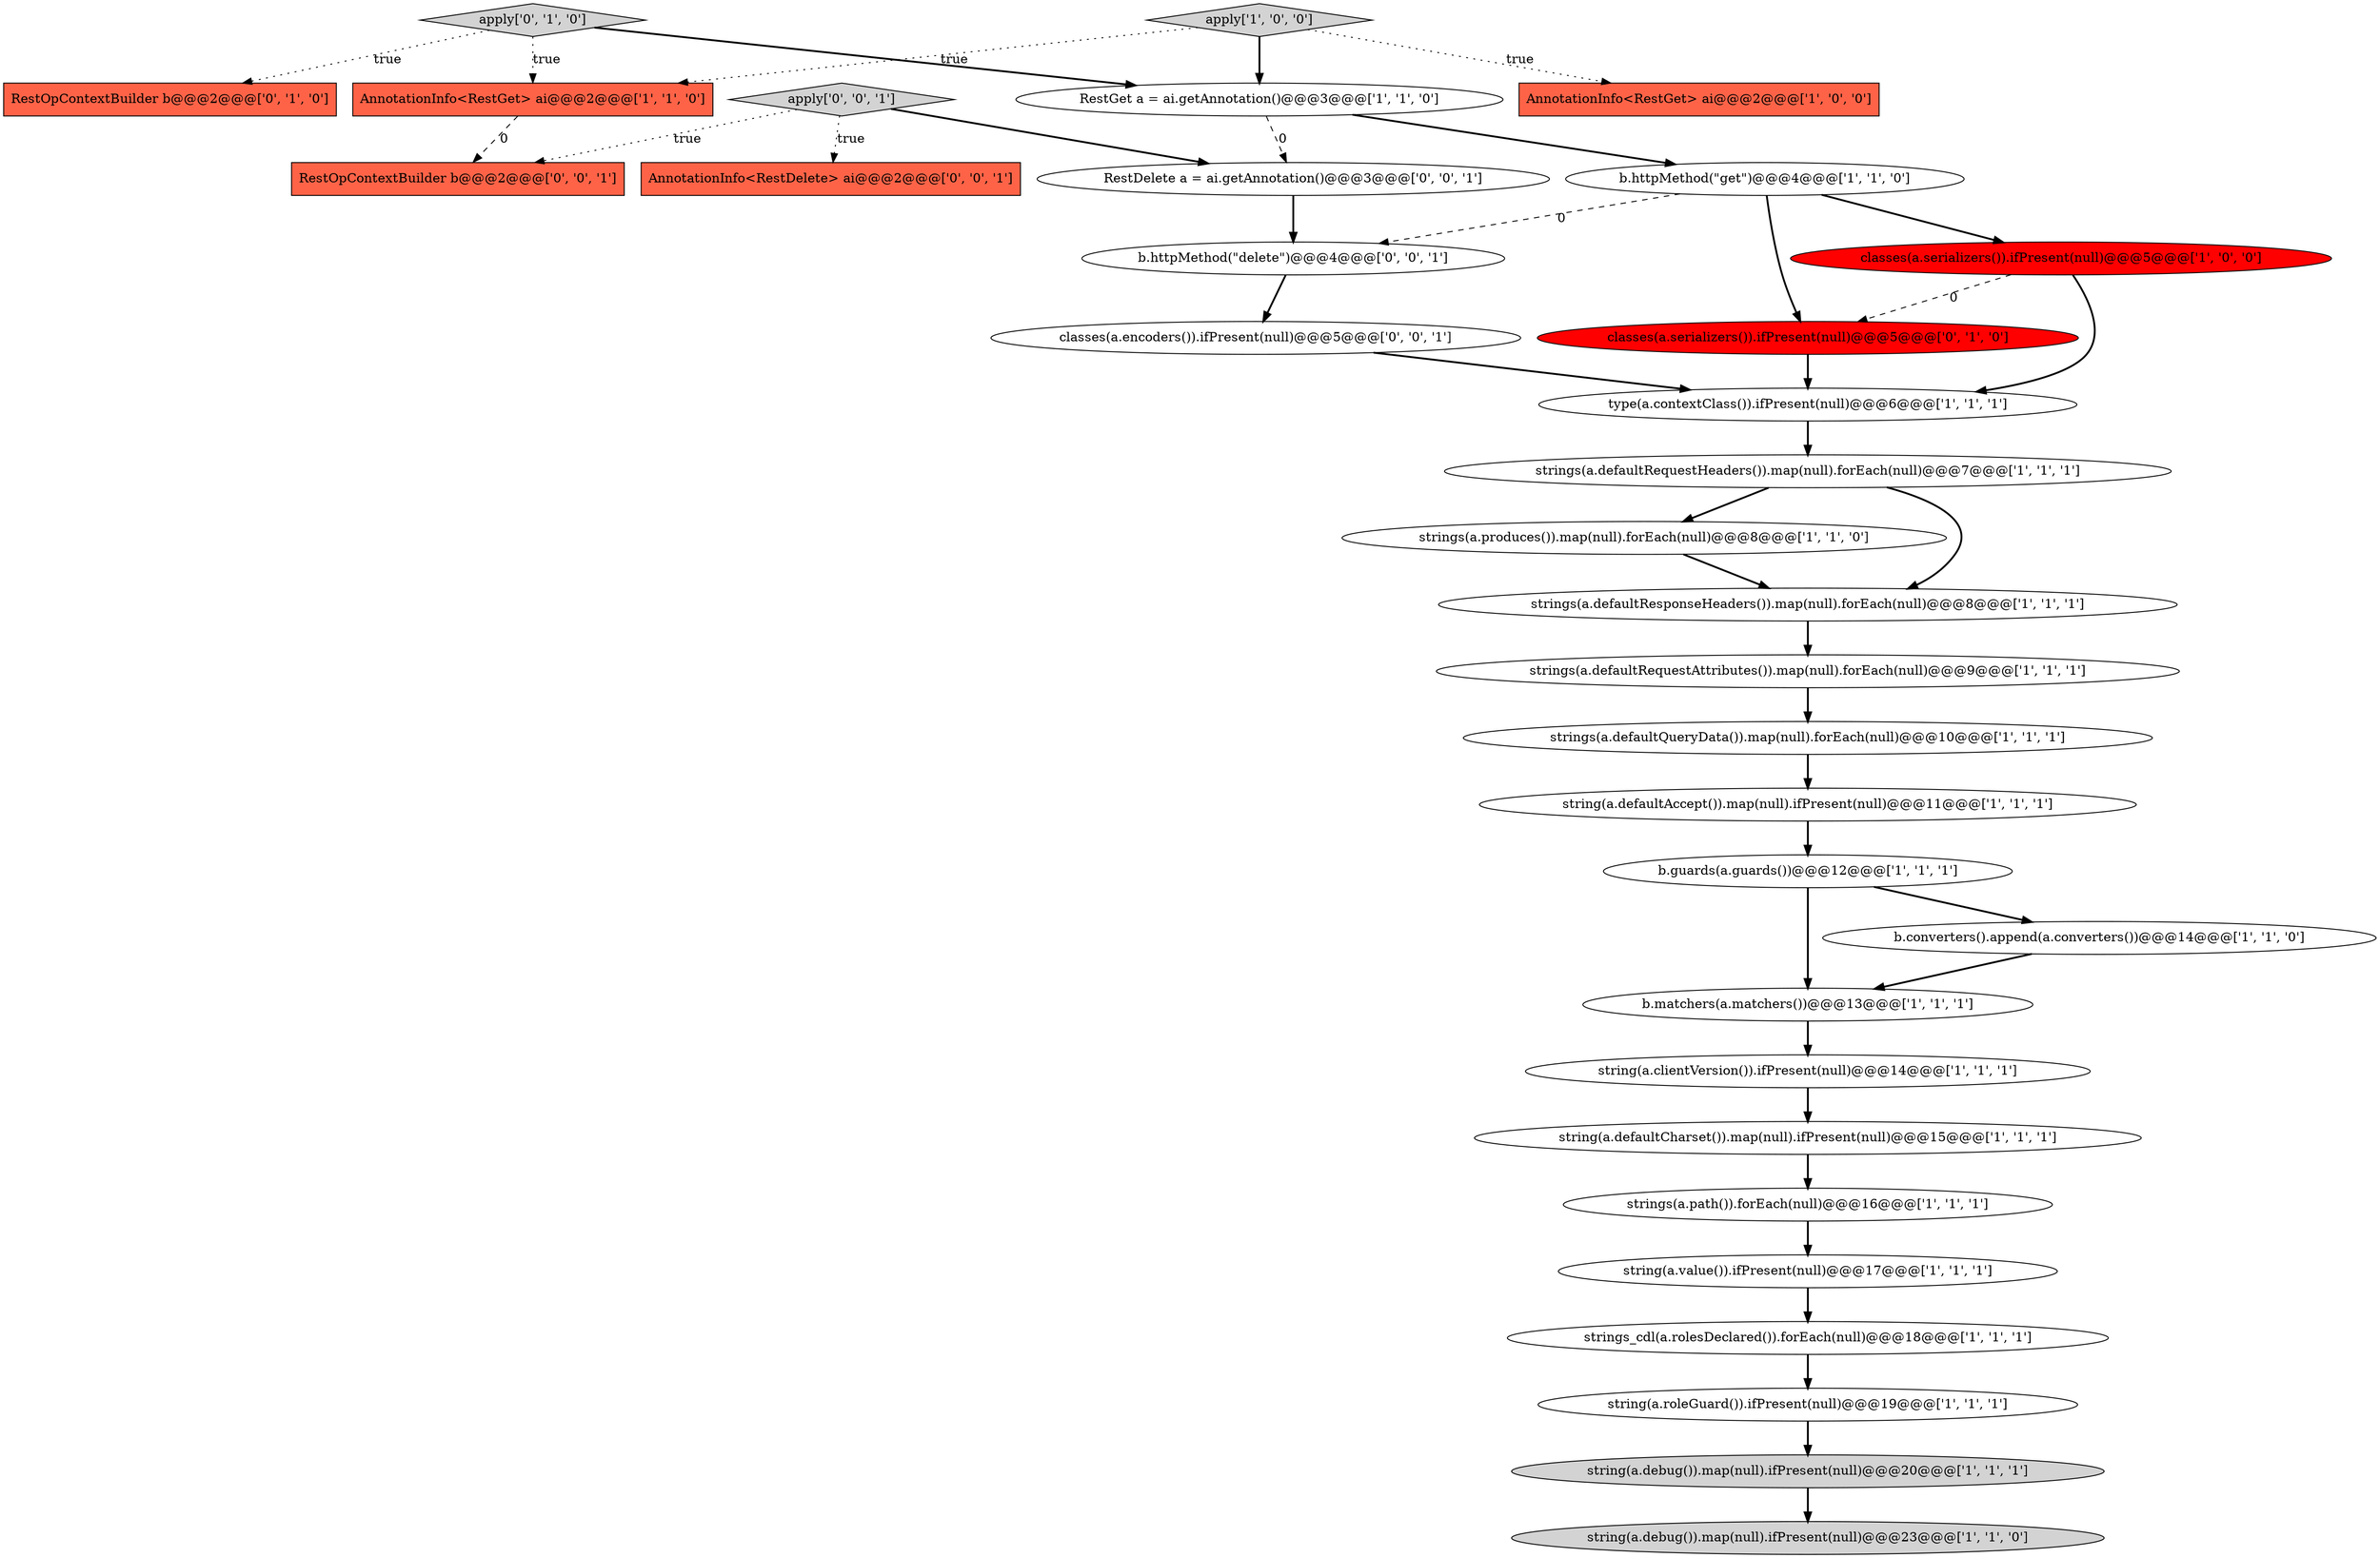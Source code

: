 digraph {
12 [style = filled, label = "string(a.roleGuard()).ifPresent(null)@@@19@@@['1', '1', '1']", fillcolor = white, shape = ellipse image = "AAA0AAABBB1BBB"];
17 [style = filled, label = "b.guards(a.guards())@@@12@@@['1', '1', '1']", fillcolor = white, shape = ellipse image = "AAA0AAABBB1BBB"];
7 [style = filled, label = "string(a.value()).ifPresent(null)@@@17@@@['1', '1', '1']", fillcolor = white, shape = ellipse image = "AAA0AAABBB1BBB"];
14 [style = filled, label = "classes(a.serializers()).ifPresent(null)@@@5@@@['1', '0', '0']", fillcolor = red, shape = ellipse image = "AAA1AAABBB1BBB"];
31 [style = filled, label = "b.httpMethod(\"delete\")@@@4@@@['0', '0', '1']", fillcolor = white, shape = ellipse image = "AAA0AAABBB3BBB"];
20 [style = filled, label = "b.converters().append(a.converters())@@@14@@@['1', '1', '0']", fillcolor = white, shape = ellipse image = "AAA0AAABBB1BBB"];
4 [style = filled, label = "b.httpMethod(\"get\")@@@4@@@['1', '1', '0']", fillcolor = white, shape = ellipse image = "AAA0AAABBB1BBB"];
26 [style = filled, label = "classes(a.serializers()).ifPresent(null)@@@5@@@['0', '1', '0']", fillcolor = red, shape = ellipse image = "AAA1AAABBB2BBB"];
9 [style = filled, label = "strings_cdl(a.rolesDeclared()).forEach(null)@@@18@@@['1', '1', '1']", fillcolor = white, shape = ellipse image = "AAA0AAABBB1BBB"];
1 [style = filled, label = "RestGet a = ai.getAnnotation()@@@3@@@['1', '1', '0']", fillcolor = white, shape = ellipse image = "AAA0AAABBB1BBB"];
29 [style = filled, label = "apply['0', '0', '1']", fillcolor = lightgray, shape = diamond image = "AAA0AAABBB3BBB"];
24 [style = filled, label = "RestOpContextBuilder b@@@2@@@['0', '1', '0']", fillcolor = tomato, shape = box image = "AAA0AAABBB2BBB"];
8 [style = filled, label = "AnnotationInfo<RestGet> ai@@@2@@@['1', '1', '0']", fillcolor = tomato, shape = box image = "AAA0AAABBB1BBB"];
22 [style = filled, label = "string(a.debug()).map(null).ifPresent(null)@@@23@@@['1', '1', '0']", fillcolor = lightgray, shape = ellipse image = "AAA0AAABBB1BBB"];
23 [style = filled, label = "strings(a.defaultResponseHeaders()).map(null).forEach(null)@@@8@@@['1', '1', '1']", fillcolor = white, shape = ellipse image = "AAA0AAABBB1BBB"];
25 [style = filled, label = "apply['0', '1', '0']", fillcolor = lightgray, shape = diamond image = "AAA0AAABBB2BBB"];
30 [style = filled, label = "RestDelete a = ai.getAnnotation()@@@3@@@['0', '0', '1']", fillcolor = white, shape = ellipse image = "AAA0AAABBB3BBB"];
32 [style = filled, label = "RestOpContextBuilder b@@@2@@@['0', '0', '1']", fillcolor = tomato, shape = box image = "AAA0AAABBB3BBB"];
18 [style = filled, label = "string(a.clientVersion()).ifPresent(null)@@@14@@@['1', '1', '1']", fillcolor = white, shape = ellipse image = "AAA0AAABBB1BBB"];
0 [style = filled, label = "type(a.contextClass()).ifPresent(null)@@@6@@@['1', '1', '1']", fillcolor = white, shape = ellipse image = "AAA0AAABBB1BBB"];
3 [style = filled, label = "string(a.debug()).map(null).ifPresent(null)@@@20@@@['1', '1', '1']", fillcolor = lightgray, shape = ellipse image = "AAA0AAABBB1BBB"];
28 [style = filled, label = "AnnotationInfo<RestDelete> ai@@@2@@@['0', '0', '1']", fillcolor = tomato, shape = box image = "AAA0AAABBB3BBB"];
15 [style = filled, label = "strings(a.produces()).map(null).forEach(null)@@@8@@@['1', '1', '0']", fillcolor = white, shape = ellipse image = "AAA0AAABBB1BBB"];
5 [style = filled, label = "strings(a.defaultQueryData()).map(null).forEach(null)@@@10@@@['1', '1', '1']", fillcolor = white, shape = ellipse image = "AAA0AAABBB1BBB"];
11 [style = filled, label = "strings(a.path()).forEach(null)@@@16@@@['1', '1', '1']", fillcolor = white, shape = ellipse image = "AAA0AAABBB1BBB"];
16 [style = filled, label = "strings(a.defaultRequestAttributes()).map(null).forEach(null)@@@9@@@['1', '1', '1']", fillcolor = white, shape = ellipse image = "AAA0AAABBB1BBB"];
13 [style = filled, label = "apply['1', '0', '0']", fillcolor = lightgray, shape = diamond image = "AAA0AAABBB1BBB"];
10 [style = filled, label = "strings(a.defaultRequestHeaders()).map(null).forEach(null)@@@7@@@['1', '1', '1']", fillcolor = white, shape = ellipse image = "AAA0AAABBB1BBB"];
2 [style = filled, label = "AnnotationInfo<RestGet> ai@@@2@@@['1', '0', '0']", fillcolor = tomato, shape = box image = "AAA0AAABBB1BBB"];
27 [style = filled, label = "classes(a.encoders()).ifPresent(null)@@@5@@@['0', '0', '1']", fillcolor = white, shape = ellipse image = "AAA0AAABBB3BBB"];
6 [style = filled, label = "string(a.defaultAccept()).map(null).ifPresent(null)@@@11@@@['1', '1', '1']", fillcolor = white, shape = ellipse image = "AAA0AAABBB1BBB"];
21 [style = filled, label = "b.matchers(a.matchers())@@@13@@@['1', '1', '1']", fillcolor = white, shape = ellipse image = "AAA0AAABBB1BBB"];
19 [style = filled, label = "string(a.defaultCharset()).map(null).ifPresent(null)@@@15@@@['1', '1', '1']", fillcolor = white, shape = ellipse image = "AAA0AAABBB1BBB"];
6->17 [style = bold, label=""];
15->23 [style = bold, label=""];
1->4 [style = bold, label=""];
4->14 [style = bold, label=""];
23->16 [style = bold, label=""];
25->1 [style = bold, label=""];
10->15 [style = bold, label=""];
27->0 [style = bold, label=""];
29->30 [style = bold, label=""];
1->30 [style = dashed, label="0"];
18->19 [style = bold, label=""];
8->32 [style = dashed, label="0"];
4->26 [style = bold, label=""];
4->31 [style = dashed, label="0"];
25->24 [style = dotted, label="true"];
19->11 [style = bold, label=""];
3->22 [style = bold, label=""];
21->18 [style = bold, label=""];
13->1 [style = bold, label=""];
14->26 [style = dashed, label="0"];
20->21 [style = bold, label=""];
7->9 [style = bold, label=""];
13->2 [style = dotted, label="true"];
26->0 [style = bold, label=""];
0->10 [style = bold, label=""];
5->6 [style = bold, label=""];
14->0 [style = bold, label=""];
31->27 [style = bold, label=""];
29->28 [style = dotted, label="true"];
13->8 [style = dotted, label="true"];
30->31 [style = bold, label=""];
10->23 [style = bold, label=""];
16->5 [style = bold, label=""];
12->3 [style = bold, label=""];
9->12 [style = bold, label=""];
17->21 [style = bold, label=""];
29->32 [style = dotted, label="true"];
11->7 [style = bold, label=""];
25->8 [style = dotted, label="true"];
17->20 [style = bold, label=""];
}
